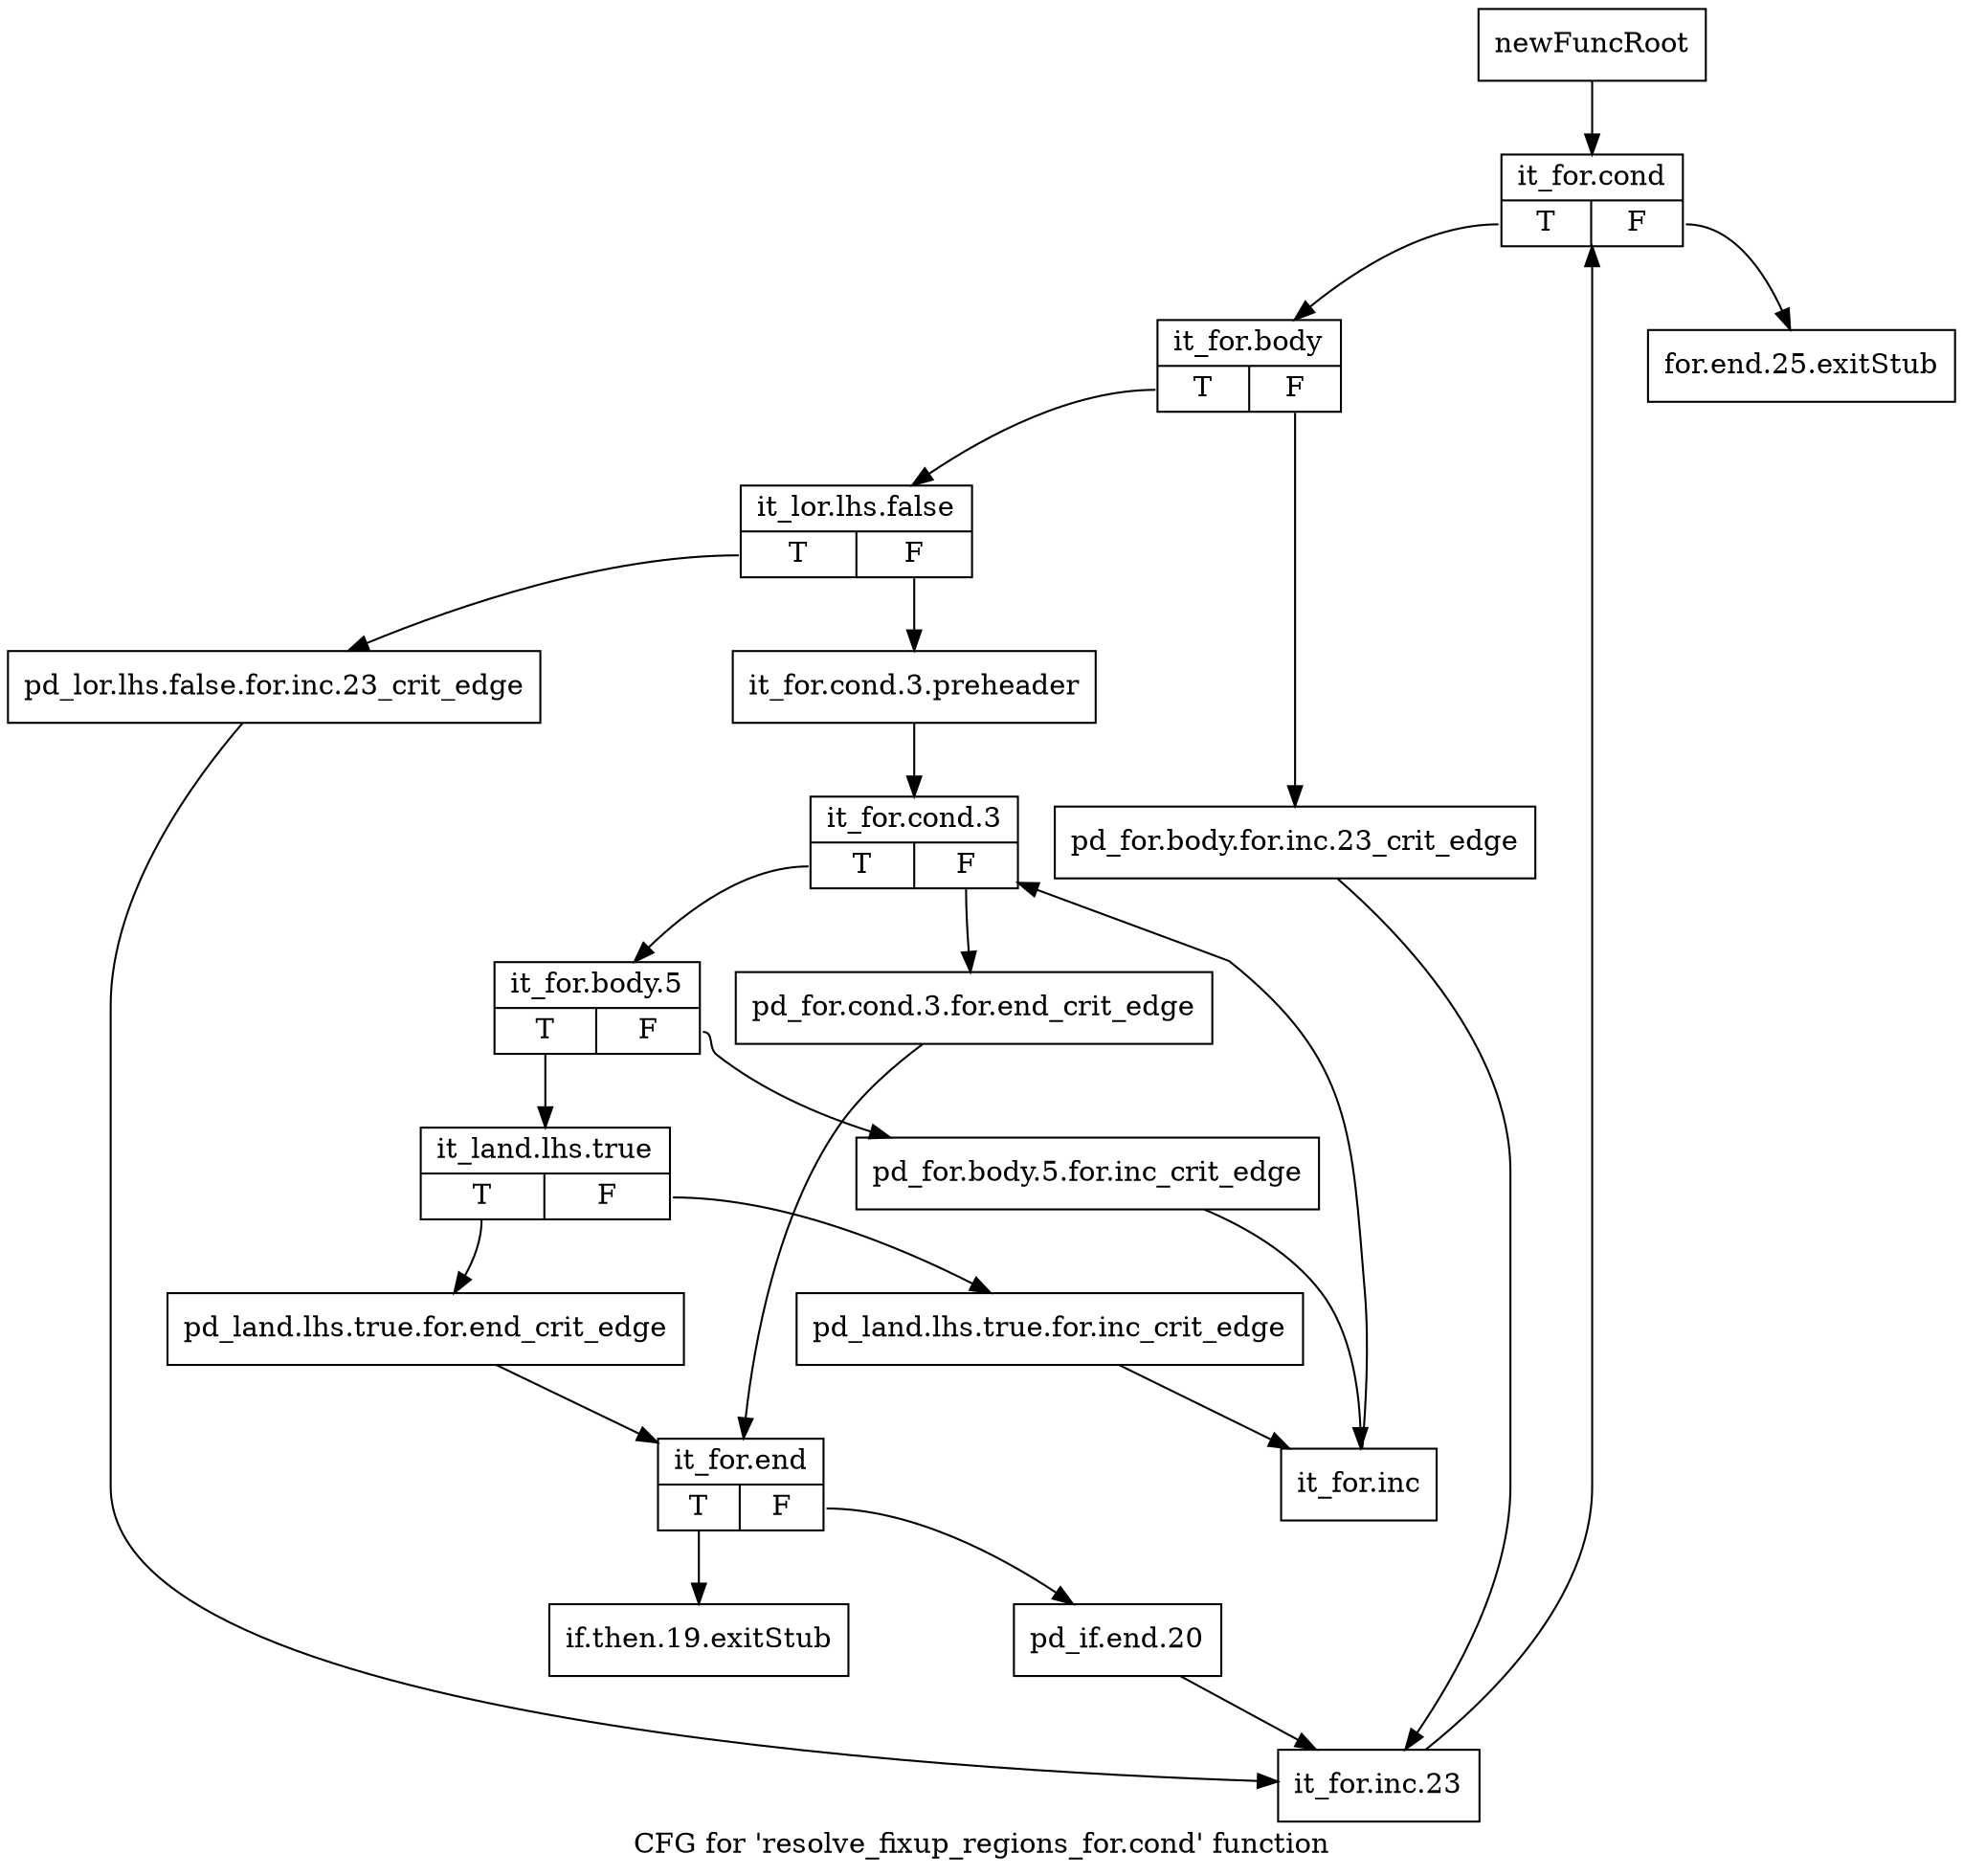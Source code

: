 digraph "CFG for 'resolve_fixup_regions_for.cond' function" {
	label="CFG for 'resolve_fixup_regions_for.cond' function";

	Node0xacc7370 [shape=record,label="{newFuncRoot}"];
	Node0xacc7370 -> Node0xacc7460;
	Node0xacc73c0 [shape=record,label="{for.end.25.exitStub}"];
	Node0xacc7410 [shape=record,label="{if.then.19.exitStub}"];
	Node0xacc7460 [shape=record,label="{it_for.cond|{<s0>T|<s1>F}}"];
	Node0xacc7460:s0 -> Node0xacc74b0;
	Node0xacc7460:s1 -> Node0xacc73c0;
	Node0xacc74b0 [shape=record,label="{it_for.body|{<s0>T|<s1>F}}"];
	Node0xacc74b0:s0 -> Node0xacc7550;
	Node0xacc74b0:s1 -> Node0xacc7500;
	Node0xacc7500 [shape=record,label="{pd_for.body.for.inc.23_crit_edge}"];
	Node0xacc7500 -> Node0xacc7960;
	Node0xacc7550 [shape=record,label="{it_lor.lhs.false|{<s0>T|<s1>F}}"];
	Node0xacc7550:s0 -> Node0xacc7910;
	Node0xacc7550:s1 -> Node0xacc75a0;
	Node0xacc75a0 [shape=record,label="{it_for.cond.3.preheader}"];
	Node0xacc75a0 -> Node0xacc75f0;
	Node0xacc75f0 [shape=record,label="{it_for.cond.3|{<s0>T|<s1>F}}"];
	Node0xacc75f0:s0 -> Node0xacc7690;
	Node0xacc75f0:s1 -> Node0xacc7640;
	Node0xacc7640 [shape=record,label="{pd_for.cond.3.for.end_crit_edge}"];
	Node0xacc7640 -> Node0xacc7870;
	Node0xacc7690 [shape=record,label="{it_for.body.5|{<s0>T|<s1>F}}"];
	Node0xacc7690:s0 -> Node0xacc7730;
	Node0xacc7690:s1 -> Node0xacc76e0;
	Node0xacc76e0 [shape=record,label="{pd_for.body.5.for.inc_crit_edge}"];
	Node0xacc76e0 -> Node0xacc77d0;
	Node0xacc7730 [shape=record,label="{it_land.lhs.true|{<s0>T|<s1>F}}"];
	Node0xacc7730:s0 -> Node0xacc7820;
	Node0xacc7730:s1 -> Node0xacc7780;
	Node0xacc7780 [shape=record,label="{pd_land.lhs.true.for.inc_crit_edge}"];
	Node0xacc7780 -> Node0xacc77d0;
	Node0xacc77d0 [shape=record,label="{it_for.inc}"];
	Node0xacc77d0 -> Node0xacc75f0;
	Node0xacc7820 [shape=record,label="{pd_land.lhs.true.for.end_crit_edge}"];
	Node0xacc7820 -> Node0xacc7870;
	Node0xacc7870 [shape=record,label="{it_for.end|{<s0>T|<s1>F}}"];
	Node0xacc7870:s0 -> Node0xacc7410;
	Node0xacc7870:s1 -> Node0xacc78c0;
	Node0xacc78c0 [shape=record,label="{pd_if.end.20}"];
	Node0xacc78c0 -> Node0xacc7960;
	Node0xacc7910 [shape=record,label="{pd_lor.lhs.false.for.inc.23_crit_edge}"];
	Node0xacc7910 -> Node0xacc7960;
	Node0xacc7960 [shape=record,label="{it_for.inc.23}"];
	Node0xacc7960 -> Node0xacc7460;
}
